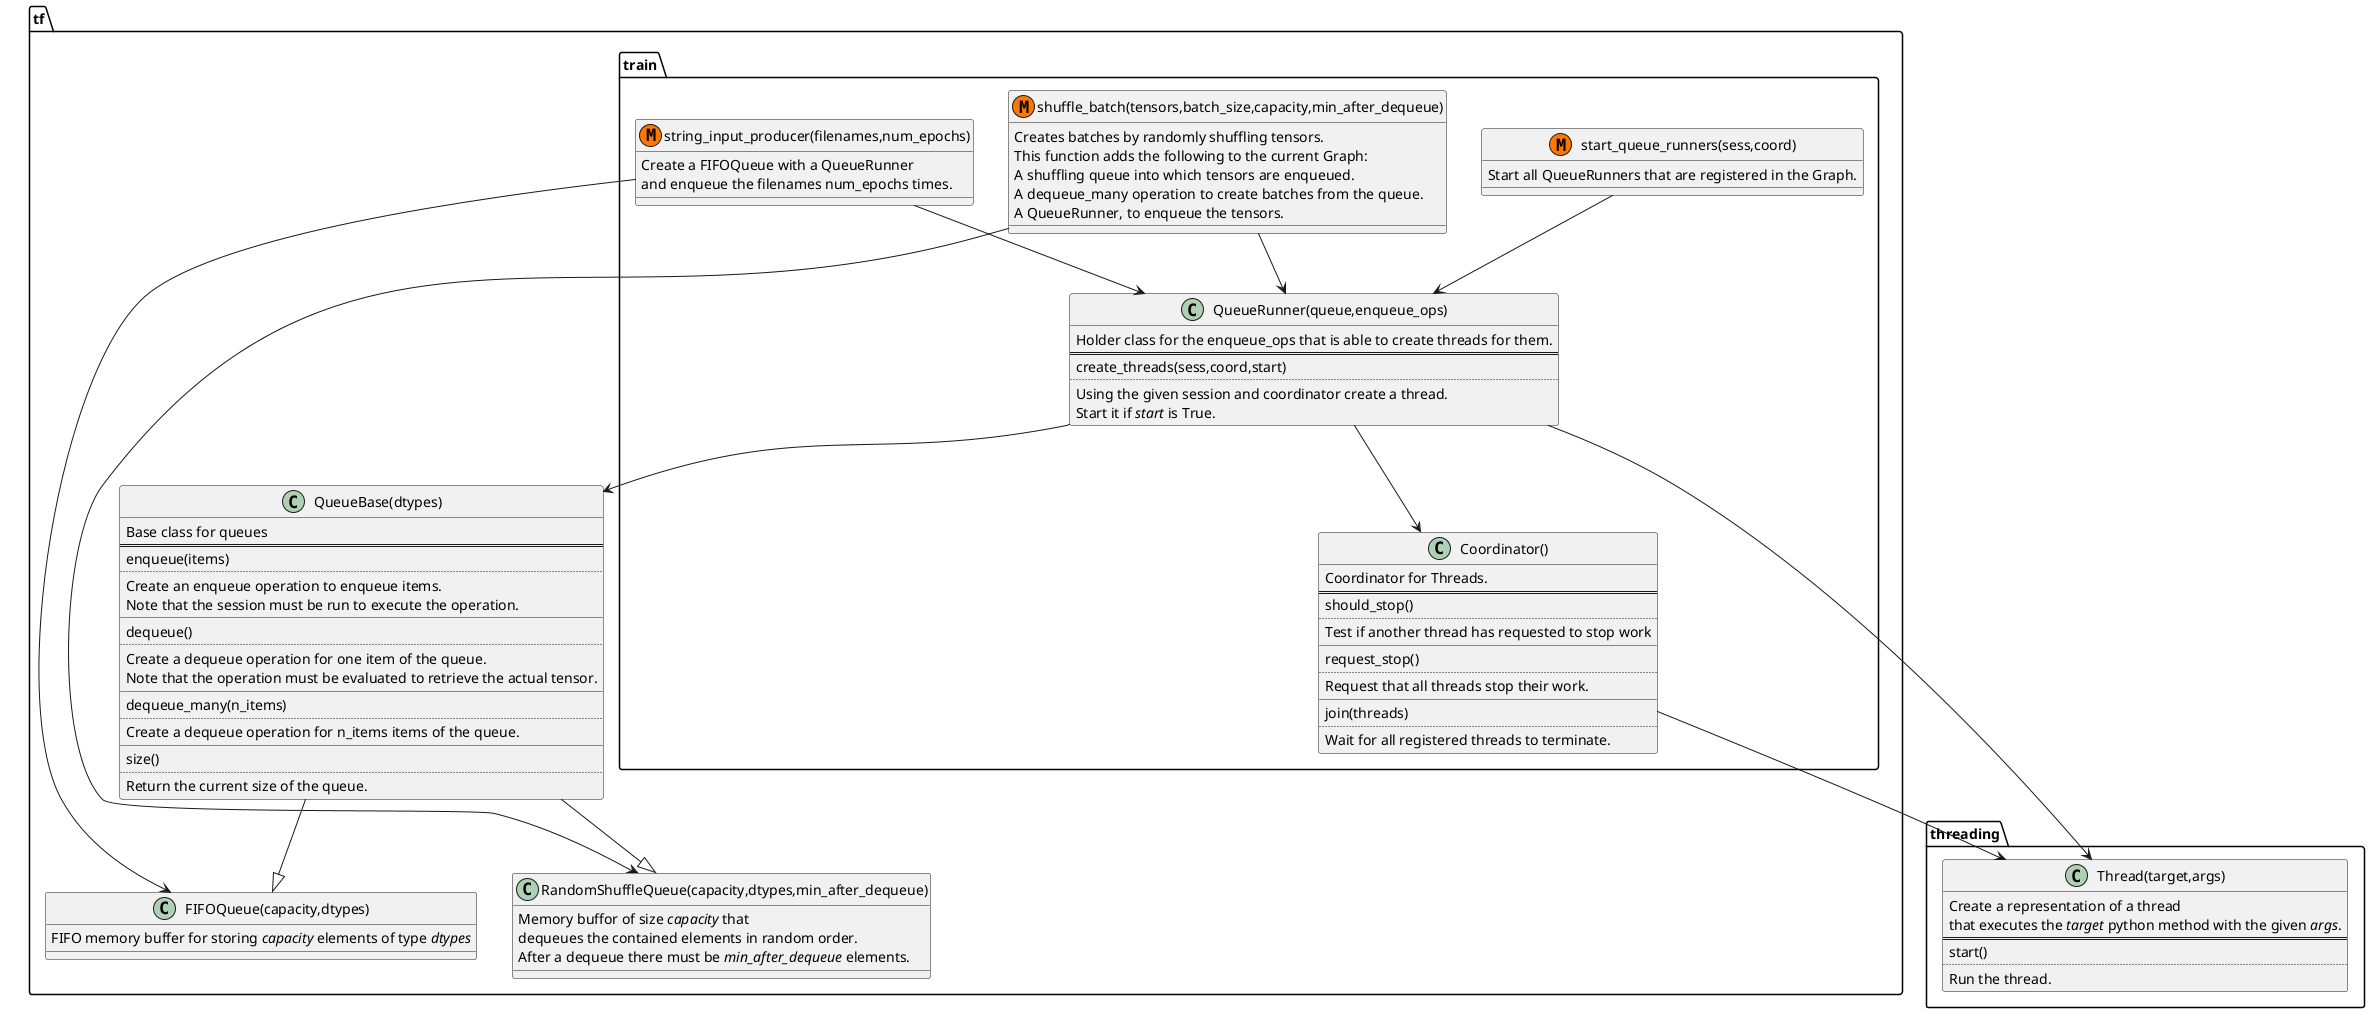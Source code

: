 @startuml

class tf.QueueBase(dtypes) {
  Base class for queues
  ==
  enqueue(items)
  ..
  Create an enqueue operation to enqueue items.
  Note that the session must be run to execute the operation.
  __
  dequeue()
  ..
  Create a dequeue operation for one item of the queue.
  Note that the operation must be evaluated to retrieve the actual tensor.
  __
  dequeue_many(n_items)
  ..
  Create a dequeue operation for n_items items of the queue.
  __
  size()
  ..
  Return the current size of the queue.
}


class tf.FIFOQueue(capacity,dtypes) {
  FIFO memory buffer for storing <i>capacity</i> elements of type <i>dtypes</i>
}

"tf.QueueBase(dtypes)" --|> "tf.FIFOQueue(capacity,dtypes)"

class tf.RandomShuffleQueue(capacity,dtypes,min_after_dequeue) {
  Memory buffor of size <i>capacity</i> that
  dequeues the contained elements in random order.
  After a dequeue there must be <i>min_after_dequeue</i> elements.
}

"tf.QueueBase(dtypes)" --|> "tf.RandomShuffleQueue(capacity,dtypes,min_after_dequeue)"


class threading.Thread(target,args) {
  Create a representation of a thread
  that executes the <i>target</i> python method with the given <i>args</i>.
  ==
  start()
  ..
  Run the thread.
}

class tf.train.Coordinator() {
  Coordinator for Threads.
  ==
  should_stop()
  ..
  Test if another thread has requested to stop work
  __
  request_stop()
  ..
  Request that all threads stop their work.
  __
  join(threads)
  ..
  Wait for all registered threads to terminate.
}

"tf.train.Coordinator()" --> "threading.Thread(target,args)"

class tf.train.QueueRunner(queue,enqueue_ops) {
  Holder class for the enqueue_ops that is able to create threads for them.
  ==
  create_threads(sess,coord,start)
  ..
  Using the given session and coordinator create a thread.
  Start it if <i>start</i> is True.
}

"tf.train.QueueRunner(queue,enqueue_ops)" --> "tf.QueueBase(dtypes)"
"tf.train.QueueRunner(queue,enqueue_ops)" --> "threading.Thread(target,args)"
"tf.train.QueueRunner(queue,enqueue_ops)" --> "tf.train.Coordinator()"

class tf.train.string_input_producer(filenames,num_epochs) << (M,#FF7700) >> {
  Create a FIFOQueue with a QueueRunner
  and enqueue the filenames num_epochs times.
}

"tf.train.string_input_producer(filenames,num_epochs)" --> "tf.FIFOQueue(capacity,dtypes)"
"tf.train.string_input_producer(filenames,num_epochs)" --> "tf.train.QueueRunner(queue,enqueue_ops)"

class tf.train.shuffle_batch(tensors,batch_size,capacity,min_after_dequeue) << (M,#FF7700) >> {
  Creates batches by randomly shuffling tensors.
  This function adds the following to the current Graph:
  A shuffling queue into which tensors are enqueued.
  A dequeue_many operation to create batches from the queue.
  A QueueRunner, to enqueue the tensors.
}

"tf.train.shuffle_batch(tensors,batch_size,capacity,min_after_dequeue)" --> "tf.RandomShuffleQueue(capacity,dtypes,min_after_dequeue)"
"tf.train.shuffle_batch(tensors,batch_size,capacity,min_after_dequeue)" --> "tf.train.QueueRunner(queue,enqueue_ops)"

class tf.train.start_queue_runners(sess,coord) << (M,#FF7700) >> {
  Start all QueueRunners that are registered in the Graph.
}

"tf.train.start_queue_runners(sess,coord)" --> "tf.train.QueueRunner(queue,enqueue_ops)"



@enduml
